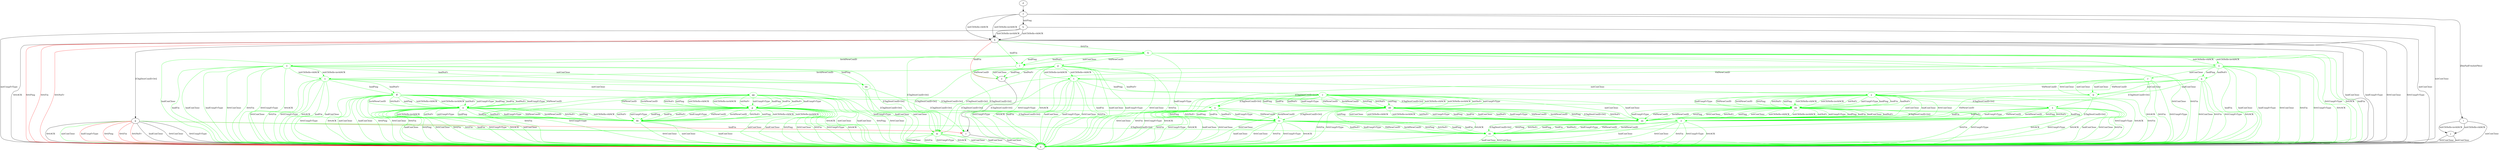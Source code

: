 digraph "" {
	b -> a	[key=0,
		label="hndConClose "];
	b -> a	[key=1,
		label="hndUnxpFrType "];
	b -> a	[key=2,
		label="0rttConClose "];
	b -> a	[key=3,
		label="0rttUnxpFrType "];
	b -> a	[key=4,
		label="0rttACK "];
	b -> a	[key=5,
		color=red,
		label="0rttPing "];
	b -> a	[key=6,
		color=red,
		label="0rttFin "];
	b -> a	[key=7,
		color=red,
		label="0rttNoFr "];
	b -> e	[key=0,
		color=red,
		label="hndFin "];
	b -> g	[key=0,
		label="[ChgDestConID-Ori] "];
	k	[color=green];
	b -> k	[key=0,
		color=green,
		label="0rttFin "];
	l	[color=green];
	b -> l	[key=0,
		color=green,
		label="hndFin "];
	c -> a	[key=0,
		label="hndConClose "];
	d -> f	[key=0];
	e -> c	[key=0,
		label="[ChgDestConID-Ori] "];
	f -> a	[key=0,
		label="initConClose "];
	f -> b	[key=0,
		label="initCltHello-vldACK "];
	f -> b	[key=1,
		label="initCltHello-invldACK "];
	f -> h	[key=0,
		label="initPing "];
	f -> i	[key=0,
		label="[RmPadFrmInitPkts] "];
	g -> a	[key=0,
		label="hndConClose "];
	g -> a	[key=1,
		label="0rttConClose "];
	g -> a	[key=2,
		label="0rttUnxpFrType "];
	g -> a	[key=3,
		label="0rttACK "];
	g -> a	[key=4,
		color=green,
		label="initConClose "];
	g -> a	[key=5,
		color=red,
		label="hndUnxpFrType "];
	g -> a	[key=6,
		color=red,
		label="0rttPing "];
	g -> a	[key=7,
		color=red,
		label="0rttFin "];
	g -> a	[key=8,
		color=red,
		label="0rttNoFr "];
	g -> c	[key=0,
		color=red,
		label="hndFin "];
	m	[color=green];
	g -> m	[key=0,
		color=green,
		label="hndFin "];
	g -> m	[key=1,
		color=green,
		label="0rttFin "];
	h -> a	[key=0,
		label="initConClose "];
	h -> a	[key=1,
		label="initUnxpFrType "];
	h -> b	[key=0,
		label="initCltHello-vldACK "];
	h -> b	[key=1,
		label="initCltHello-invldACK "];
	i -> a	[key=0,
		label="initConClose "];
	i -> j	[key=0,
		label="initCltHello-vldACK "];
	i -> j	[key=1,
		label="initCltHello-invldACK "];
	j -> a	[key=0,
		label="initConClose "];
	j -> a	[key=1,
		label="0rttConClose "];
	k -> a	[key=0,
		color=green,
		label="hndFin "];
	k -> a	[key=1,
		color=green,
		label="hndConClose "];
	k -> a	[key=2,
		color=green,
		label="hndUnxpFrType "];
	k -> a	[key=3,
		color=green,
		label="0rttConClose "];
	k -> a	[key=4,
		color=green,
		label="0rttFin "];
	k -> a	[key=5,
		color=green,
		label="0rttUnxpFrType "];
	k -> a	[key=6,
		color=green,
		label="0rttACK "];
	k -> l	[key=0,
		color=green,
		label="initConClose "];
	k -> l	[key=1,
		color=green,
		label="hndPing "];
	k -> l	[key=2,
		color=green,
		label="hndNoFr "];
	k -> m	[key=0,
		color=green,
		label="[ChgDestConID-Ori] "];
	n	[color=green];
	k -> n	[key=0,
		color=green,
		label="initCltHello-vldACK "];
	k -> n	[key=1,
		color=green,
		label="initCltHello-invldACK "];
	o	[color=green];
	k -> o	[key=0,
		color=green,
		label="InvldNewConID "];
	p	[color=green];
	k -> p	[key=0,
		color=green,
		label="VldNewConID "];
	l -> c	[key=0,
		color=green,
		label="[ChgDestConID-Ori] "];
	l -> e	[key=0,
		color=green,
		label="VldNewConID "];
	m -> a	[key=0,
		color=green,
		label="initConClose "];
	m -> a	[key=1,
		color=green,
		label="hndConClose "];
	m -> a	[key=2,
		color=green,
		label="0rttConClose "];
	m -> a	[key=3,
		color=green,
		label="0rttFin "];
	m -> a	[key=4,
		color=green,
		label="0rttUnxpFrType "];
	m -> a	[key=5,
		color=green,
		label="0rttACK "];
	n -> a	[key=0,
		color=green,
		label="hndFin "];
	n -> a	[key=1,
		color=green,
		label="hndConClose "];
	n -> a	[key=2,
		color=green,
		label="hndUnxpFrType "];
	n -> a	[key=3,
		color=green,
		label="0rttConClose "];
	n -> a	[key=4,
		color=green,
		label="0rttFin "];
	n -> a	[key=5,
		color=green,
		label="0rttUnxpFrType "];
	n -> a	[key=6,
		color=green,
		label="0rttACK "];
	n -> m	[key=0,
		color=green,
		label="[ChgDestConID-Ori] "];
	q	[color=green];
	n -> q	[key=0,
		color=green,
		label="hndPing "];
	n -> q	[key=1,
		color=green,
		label="hndNoFr "];
	r	[color=green];
	n -> r	[key=0,
		color=green,
		label="initConClose "];
	s	[color=green];
	n -> s	[key=0,
		color=green,
		label="InvldNewConID "];
	t	[color=green];
	n -> t	[key=0,
		color=green,
		label="VldNewConID "];
	o -> a	[key=0,
		color=green,
		label="hndFin "];
	o -> a	[key=1,
		color=green,
		label="hndConClose "];
	o -> a	[key=2,
		color=green,
		label="hndUnxpFrType "];
	o -> a	[key=3,
		color=green,
		label="0rttConClose "];
	o -> a	[key=4,
		color=green,
		label="0rttFin "];
	o -> a	[key=5,
		color=green,
		label="0rttUnxpFrType "];
	o -> a	[key=6,
		color=green,
		label="0rttACK "];
	o -> m	[key=0,
		color=green,
		label="[ChgDestConID-Ori] "];
	o -> s	[key=0,
		color=green,
		label="initCltHello-vldACK "];
	o -> s	[key=1,
		color=green,
		label="initCltHello-invldACK "];
	hh	[color=green];
	o -> hh	[key=0,
		color=green,
		label="initConClose "];
	o -> hh	[key=1,
		color=green,
		label="hndPing "];
	o -> hh	[key=2,
		color=green,
		label="hndNoFr "];
	p -> a	[key=0,
		color=green,
		label="hndFin "];
	p -> a	[key=1,
		color=green,
		label="hndConClose "];
	p -> a	[key=2,
		color=green,
		label="hndUnxpFrType "];
	p -> a	[key=3,
		color=green,
		label="0rttConClose "];
	p -> a	[key=4,
		color=green,
		label="0rttFin "];
	p -> a	[key=5,
		color=green,
		label="0rttUnxpFrType "];
	p -> a	[key=6,
		color=green,
		label="0rttACK "];
	p -> e	[key=0,
		color=green,
		label="initConClose "];
	p -> e	[key=1,
		color=green,
		label="hndPing "];
	p -> e	[key=2,
		color=green,
		label="hndNoFr "];
	p -> m	[key=0,
		color=green,
		label="[ChgDestConID-Ori] "];
	p -> t	[key=0,
		color=green,
		label="initCltHello-vldACK "];
	p -> t	[key=1,
		color=green,
		label="initCltHello-invldACK "];
	q -> a	[key=0,
		color=green,
		label="0rttConClose "];
	q -> a	[key=1,
		color=green,
		label="0rttFin "];
	q -> a	[key=2,
		color=green,
		label="0rttUnxpFrType "];
	q -> a	[key=3,
		color=green,
		label="0rttACK "];
	u	[color=green];
	q -> u	[key=0,
		color=green,
		label="[ChgDestConID-Ori] "];
	v	[color=green];
	q -> v	[key=0,
		color=green,
		label="VldNewConID "];
	w	[color=green];
	q -> w	[key=0,
		color=green,
		label="initConClose "];
	q -> w	[key=1,
		color=green,
		label="hndConClose "];
	r -> a	[key=0,
		color=green,
		label="0rttFin "];
	r -> a	[key=1,
		color=green,
		label="0rttUnxpFrType "];
	r -> a	[key=2,
		color=green,
		label="0rttACK "];
	r -> w	[key=0,
		color=green,
		label="initConClose "];
	r -> w	[key=1,
		color=green,
		label="hndConClose "];
	r -> w	[key=2,
		color=green,
		label="0rttConClose "];
	x	[color=green];
	r -> x	[key=0,
		color=green,
		label="[ChgDestConID-Ori] "];
	y	[color=green];
	r -> y	[key=0,
		color=green,
		label="VldNewConID "];
	s -> a	[key=0,
		color=green,
		label="hndFin "];
	s -> a	[key=1,
		color=green,
		label="hndConClose "];
	s -> a	[key=2,
		color=green,
		label="hndUnxpFrType "];
	s -> a	[key=3,
		color=green,
		label="0rttConClose "];
	s -> a	[key=4,
		color=green,
		label="0rttFin "];
	s -> a	[key=5,
		color=green,
		label="0rttUnxpFrType "];
	s -> a	[key=6,
		color=green,
		label="0rttACK "];
	s -> m	[key=0,
		color=green,
		label="[ChgDestConID-Ori] "];
	ff	[color=green];
	s -> ff	[key=0,
		color=green,
		label="hndPing "];
	s -> ff	[key=1,
		color=green,
		label="hndNoFr "];
	gg	[color=green];
	s -> gg	[key=0,
		color=green,
		label="initConClose "];
	t -> a	[key=0,
		color=green,
		label="hndFin "];
	t -> a	[key=1,
		color=green,
		label="hndConClose "];
	t -> a	[key=2,
		color=green,
		label="hndUnxpFrType "];
	t -> a	[key=3,
		color=green,
		label="0rttConClose "];
	t -> a	[key=4,
		color=green,
		label="0rttFin "];
	t -> a	[key=5,
		color=green,
		label="0rttUnxpFrType "];
	t -> a	[key=6,
		color=green,
		label="0rttACK "];
	t -> m	[key=0,
		color=green,
		label="[ChgDestConID-Ori] "];
	t -> v	[key=0,
		color=green,
		label="hndPing "];
	t -> v	[key=1,
		color=green,
		label="hndNoFr "];
	t -> y	[key=0,
		color=green,
		label="initConClose "];
	u -> a	[key=0,
		color=green,
		label="hndConClose "];
	u -> a	[key=1,
		color=green,
		label="0rttConClose "];
	u -> a	[key=2,
		color=green,
		label="0rttFin "];
	u -> a	[key=3,
		color=green,
		label="0rttUnxpFrType "];
	u -> a	[key=4,
		color=green,
		label="0rttACK "];
	cc	[color=green];
	u -> cc	[key=0,
		color=green,
		label="hndPing "];
	u -> cc	[key=1,
		color=green,
		label="hndFin "];
	u -> cc	[key=2,
		color=green,
		label="hndNoFr "];
	u -> cc	[key=3,
		color=green,
		label="hndUnxpFrType "];
	u -> cc	[key=4,
		color=green,
		label="VldNewConID "];
	u -> cc	[key=5,
		color=green,
		label="InvldNewConID "];
	u -> cc	[key=6,
		color=green,
		label="0rttPing "];
	u -> cc	[key=7,
		color=green,
		label="0rttNoFr "];
	v -> a	[key=0,
		color=green,
		label="0rttConClose "];
	v -> a	[key=1,
		color=green,
		label="0rttFin "];
	v -> a	[key=2,
		color=green,
		label="0rttUnxpFrType "];
	v -> a	[key=3,
		color=green,
		label="0rttACK "];
	v -> u	[key=0,
		color=green,
		label="[ChgDestConID-Ori] "];
	aa	[color=green];
	v -> aa	[key=0,
		color=green,
		label="initConClose "];
	v -> aa	[key=1,
		color=green,
		label="hndConClose "];
	dd	[color=green];
	v -> dd	[key=0,
		color=green,
		label="initPing "];
	v -> dd	[key=1,
		color=green,
		label="initCltHello-vldACK "];
	v -> dd	[key=2,
		color=green,
		label="initCltHello-invldACK "];
	v -> dd	[key=3,
		color=green,
		label="initNoFr "];
	v -> dd	[key=4,
		color=green,
		label="initUnxpFrType "];
	v -> dd	[key=5,
		color=green,
		label="hndPing "];
	v -> dd	[key=6,
		color=green,
		label="hndFin "];
	v -> dd	[key=7,
		color=green,
		label="hndNoFr "];
	v -> dd	[key=8,
		color=green,
		label="hndUnxpFrType "];
	v -> dd	[key=9,
		color=green,
		label="VldNewConID "];
	v -> dd	[key=10,
		color=green,
		label="InvldNewConID "];
	v -> dd	[key=11,
		color=green,
		label="0rttPing "];
	v -> dd	[key=12,
		color=green,
		label="0rttNoFr "];
	w -> aa	[key=0,
		color=green,
		label="VldNewConID "];
	ee	[color=green];
	w -> ee	[key=0,
		color=green,
		label="[ChgDestConID-Ori] "];
	x -> a	[key=0,
		color=green,
		label="hndConClose "];
	x -> a	[key=1,
		color=green,
		label="0rttConClose "];
	x -> a	[key=2,
		color=green,
		label="0rttFin "];
	x -> a	[key=3,
		color=green,
		label="0rttUnxpFrType "];
	x -> a	[key=4,
		color=green,
		label="0rttACK "];
	z	[color=green];
	x -> z	[key=0,
		color=green,
		label="hndPing "];
	x -> z	[key=1,
		color=green,
		label="hndFin "];
	x -> z	[key=2,
		color=green,
		label="hndNoFr "];
	x -> z	[key=3,
		color=green,
		label="hndUnxpFrType "];
	x -> z	[key=4,
		color=green,
		label="VldNewConID "];
	x -> z	[key=5,
		color=green,
		label="InvldNewConID "];
	x -> z	[key=6,
		color=green,
		label="0rttPing "];
	x -> z	[key=7,
		color=green,
		label="0rttNoFr "];
	y -> a	[key=0,
		color=green,
		label="0rttFin "];
	y -> a	[key=1,
		color=green,
		label="0rttUnxpFrType "];
	y -> a	[key=2,
		color=green,
		label="0rttACK "];
	y -> x	[key=0,
		color=green,
		label="[ChgDestConID-Ori] "];
	y -> aa	[key=0,
		color=green,
		label="initConClose "];
	y -> aa	[key=1,
		color=green,
		label="hndConClose "];
	y -> aa	[key=2,
		color=green,
		label="0rttConClose "];
	bb	[color=green];
	y -> bb	[key=0,
		color=green,
		label="initPing "];
	y -> bb	[key=1,
		color=green,
		label="initCltHello-vldACK "];
	y -> bb	[key=2,
		color=green,
		label="initCltHello-invldACK "];
	y -> bb	[key=3,
		color=green,
		label="initNoFr "];
	y -> bb	[key=4,
		color=green,
		label="initUnxpFrType "];
	y -> bb	[key=5,
		color=green,
		label="hndPing "];
	y -> bb	[key=6,
		color=green,
		label="hndFin "];
	y -> bb	[key=7,
		color=green,
		label="hndNoFr "];
	y -> bb	[key=8,
		color=green,
		label="hndUnxpFrType "];
	y -> bb	[key=9,
		color=green,
		label="VldNewConID "];
	y -> bb	[key=10,
		color=green,
		label="InvldNewConID "];
	y -> bb	[key=11,
		color=green,
		label="0rttPing "];
	y -> bb	[key=12,
		color=green,
		label="0rttNoFr "];
	z -> a	[key=0,
		color=green,
		label="hndConClose "];
	z -> a	[key=1,
		color=green,
		label="0rttConClose "];
	z -> a	[key=2,
		color=green,
		label="0rttFin "];
	z -> a	[key=3,
		color=green,
		label="0rttUnxpFrType "];
	z -> a	[key=4,
		color=green,
		label="0rttACK "];
	z -> ee	[key=0,
		color=green,
		label="hndPing "];
	z -> ee	[key=1,
		color=green,
		label="hndFin "];
	z -> ee	[key=2,
		color=green,
		label="hndNoFr "];
	z -> ee	[key=3,
		color=green,
		label="hndUnxpFrType "];
	z -> ee	[key=4,
		color=green,
		label="VldNewConID "];
	z -> ee	[key=5,
		color=green,
		label="InvldNewConID "];
	z -> ee	[key=6,
		color=green,
		label="0rttPing "];
	z -> ee	[key=7,
		color=green,
		label="0rttNoFr "];
	aa -> ee	[key=0,
		color=green,
		label="[ChgDestConID-Ori] "];
	bb -> a	[key=0,
		color=green,
		label="0rttFin "];
	bb -> a	[key=1,
		color=green,
		label="0rttUnxpFrType "];
	bb -> a	[key=2,
		color=green,
		label="0rttACK "];
	bb -> z	[key=0,
		color=green,
		label="[ChgDestConID-Ori] "];
	bb -> aa	[key=0,
		color=green,
		label="initPing "];
	bb -> aa	[key=1,
		color=green,
		label="initConClose "];
	bb -> aa	[key=2,
		color=green,
		label="initCltHello-vldACK "];
	bb -> aa	[key=3,
		color=green,
		label="initCltHello-invldACK "];
	bb -> aa	[key=4,
		color=green,
		label="initNoFr "];
	bb -> aa	[key=5,
		color=green,
		label="initUnxpFrType "];
	bb -> aa	[key=6,
		color=green,
		label="hndPing "];
	bb -> aa	[key=7,
		color=green,
		label="hndFin "];
	bb -> aa	[key=8,
		color=green,
		label="hndConClose "];
	bb -> aa	[key=9,
		color=green,
		label="hndNoFr "];
	bb -> aa	[key=10,
		color=green,
		label="hndUnxpFrType "];
	bb -> aa	[key=11,
		color=green,
		label="VldNewConID "];
	bb -> aa	[key=12,
		color=green,
		label="InvldNewConID "];
	bb -> aa	[key=13,
		color=green,
		label="0rttPing "];
	bb -> aa	[key=14,
		color=green,
		label="0rttConClose "];
	bb -> aa	[key=15,
		color=green,
		label="0rttNoFr "];
	cc -> a	[key=0,
		color=green,
		label="hndConClose "];
	cc -> a	[key=1,
		color=green,
		label="0rttConClose "];
	cc -> a	[key=2,
		color=green,
		label="0rttFin "];
	cc -> a	[key=3,
		color=green,
		label="0rttUnxpFrType "];
	cc -> a	[key=4,
		color=green,
		label="0rttACK "];
	cc -> ee	[key=0,
		color=green,
		label="hndPing "];
	cc -> ee	[key=1,
		color=green,
		label="hndFin "];
	cc -> ee	[key=2,
		color=green,
		label="hndNoFr "];
	cc -> ee	[key=3,
		color=green,
		label="hndUnxpFrType "];
	cc -> ee	[key=4,
		color=green,
		label="VldNewConID "];
	cc -> ee	[key=5,
		color=green,
		label="InvldNewConID "];
	cc -> ee	[key=6,
		color=green,
		label="0rttPing "];
	cc -> ee	[key=7,
		color=green,
		label="0rttNoFr "];
	dd -> a	[key=0,
		color=green,
		label="0rttConClose "];
	dd -> a	[key=1,
		color=green,
		label="0rttFin "];
	dd -> a	[key=2,
		color=green,
		label="0rttUnxpFrType "];
	dd -> a	[key=3,
		color=green,
		label="0rttACK "];
	dd -> aa	[key=0,
		color=green,
		label="initPing "];
	dd -> aa	[key=1,
		color=green,
		label="initConClose "];
	dd -> aa	[key=2,
		color=green,
		label="initCltHello-vldACK "];
	dd -> aa	[key=3,
		color=green,
		label="initCltHello-invldACK "];
	dd -> aa	[key=4,
		color=green,
		label="initNoFr "];
	dd -> aa	[key=5,
		color=green,
		label="initUnxpFrType "];
	dd -> aa	[key=6,
		color=green,
		label="hndPing "];
	dd -> aa	[key=7,
		color=green,
		label="hndFin "];
	dd -> aa	[key=8,
		color=green,
		label="hndConClose "];
	dd -> aa	[key=9,
		color=green,
		label="hndNoFr "];
	dd -> aa	[key=10,
		color=green,
		label="hndUnxpFrType "];
	dd -> aa	[key=11,
		color=green,
		label="VldNewConID "];
	dd -> aa	[key=12,
		color=green,
		label="InvldNewConID "];
	dd -> aa	[key=13,
		color=green,
		label="0rttPing "];
	dd -> aa	[key=14,
		color=green,
		label="0rttNoFr "];
	dd -> cc	[key=0,
		color=green,
		label="[ChgDestConID-Ori] "];
	ee -> a	[key=0,
		color=green,
		label="hndConClose "];
	ee -> a	[key=1,
		color=green,
		label="0rttConClose "];
	ff -> a	[key=0,
		color=green,
		label="initConClose "];
	ff -> a	[key=1,
		color=green,
		label="hndConClose "];
	ff -> a	[key=2,
		color=green,
		label="0rttPing "];
	ff -> a	[key=3,
		color=green,
		label="0rttConClose "];
	ff -> a	[key=4,
		color=green,
		label="0rttFin "];
	ff -> a	[key=5,
		color=green,
		label="0rttUnxpFrType "];
	ff -> a	[key=6,
		color=green,
		label="0rttACK "];
	ff -> u	[key=0,
		color=green,
		label="[ChgDestConID-Ori] "];
	ii	[color=green];
	ff -> ii	[key=0,
		color=green,
		label="initPing "];
	ff -> ii	[key=1,
		color=green,
		label="initCltHello-vldACK "];
	ff -> ii	[key=2,
		color=green,
		label="initCltHello-invldACK "];
	ff -> ii	[key=3,
		color=green,
		label="initNoFr "];
	ff -> ii	[key=4,
		color=green,
		label="initUnxpFrType "];
	ff -> ii	[key=5,
		color=green,
		label="hndPing "];
	ff -> ii	[key=6,
		color=green,
		label="hndFin "];
	ff -> ii	[key=7,
		color=green,
		label="hndNoFr "];
	ff -> ii	[key=8,
		color=green,
		label="hndUnxpFrType "];
	ff -> ii	[key=9,
		color=green,
		label="VldNewConID "];
	ff -> ii	[key=10,
		color=green,
		label="InvldNewConID "];
	ff -> ii	[key=11,
		color=green,
		label="0rttNoFr "];
	gg -> a	[key=0,
		color=green,
		label="initConClose "];
	gg -> a	[key=1,
		color=green,
		label="hndConClose "];
	gg -> a	[key=2,
		color=green,
		label="0rttPing "];
	gg -> a	[key=3,
		color=green,
		label="0rttConClose "];
	gg -> a	[key=4,
		color=green,
		label="0rttFin "];
	gg -> a	[key=5,
		color=green,
		label="0rttUnxpFrType "];
	gg -> a	[key=6,
		color=green,
		label="0rttACK "];
	gg -> x	[key=0,
		color=green,
		label="[ChgDestConID-Ori] "];
	jj	[color=green];
	gg -> jj	[key=0,
		color=green,
		label="initPing "];
	gg -> jj	[key=1,
		color=green,
		label="initCltHello-vldACK "];
	gg -> jj	[key=2,
		color=green,
		label="initCltHello-invldACK "];
	gg -> jj	[key=3,
		color=green,
		label="initNoFr "];
	gg -> jj	[key=4,
		color=green,
		label="initUnxpFrType "];
	gg -> jj	[key=5,
		color=green,
		label="hndPing "];
	gg -> jj	[key=6,
		color=green,
		label="hndFin "];
	gg -> jj	[key=7,
		color=green,
		label="hndNoFr "];
	gg -> jj	[key=8,
		color=green,
		label="hndUnxpFrType "];
	gg -> jj	[key=9,
		color=green,
		label="VldNewConID "];
	gg -> jj	[key=10,
		color=green,
		label="InvldNewConID "];
	gg -> jj	[key=11,
		color=green,
		label="0rttNoFr "];
	hh -> a	[key=0,
		color=green,
		label="initConClose "];
	hh -> a	[key=1,
		color=green,
		label="hndConClose "];
	hh -> c	[key=0,
		color=green,
		label="[ChgDestConID-Ori] "];
	ii -> a	[key=0,
		color=green,
		label="initConClose "];
	ii -> a	[key=1,
		color=green,
		label="hndConClose "];
	ii -> a	[key=2,
		color=green,
		label="0rttPing "];
	ii -> a	[key=3,
		color=green,
		label="0rttConClose "];
	ii -> a	[key=4,
		color=green,
		label="0rttFin "];
	ii -> a	[key=5,
		color=green,
		label="0rttUnxpFrType "];
	ii -> a	[key=6,
		color=green,
		label="0rttACK "];
	ii -> cc	[key=0,
		color=green,
		label="[ChgDestConID-Ori] "];
	kk	[color=green];
	ii -> kk	[key=0,
		color=green,
		label="initPing "];
	ii -> kk	[key=1,
		color=green,
		label="initCltHello-vldACK "];
	ii -> kk	[key=2,
		color=green,
		label="initCltHello-invldACK "];
	ii -> kk	[key=3,
		color=green,
		label="initNoFr "];
	ii -> kk	[key=4,
		color=green,
		label="initUnxpFrType "];
	ii -> kk	[key=5,
		color=green,
		label="hndPing "];
	ii -> kk	[key=6,
		color=green,
		label="hndFin "];
	ii -> kk	[key=7,
		color=green,
		label="hndNoFr "];
	ii -> kk	[key=8,
		color=green,
		label="hndUnxpFrType "];
	ii -> kk	[key=9,
		color=green,
		label="VldNewConID "];
	ii -> kk	[key=10,
		color=green,
		label="InvldNewConID "];
	ii -> kk	[key=11,
		color=green,
		label="0rttNoFr "];
	jj -> a	[key=0,
		color=green,
		label="initConClose "];
	jj -> a	[key=1,
		color=green,
		label="hndConClose "];
	jj -> a	[key=2,
		color=green,
		label="0rttPing "];
	jj -> a	[key=3,
		color=green,
		label="0rttConClose "];
	jj -> a	[key=4,
		color=green,
		label="0rttFin "];
	jj -> a	[key=5,
		color=green,
		label="0rttUnxpFrType "];
	jj -> a	[key=6,
		color=green,
		label="0rttACK "];
	jj -> z	[key=0,
		color=green,
		label="[ChgDestConID-Ori] "];
	jj -> kk	[key=0,
		color=green,
		label="initPing "];
	jj -> kk	[key=1,
		color=green,
		label="initCltHello-vldACK "];
	jj -> kk	[key=2,
		color=green,
		label="initCltHello-invldACK "];
	jj -> kk	[key=3,
		color=green,
		label="initNoFr "];
	jj -> kk	[key=4,
		color=green,
		label="initUnxpFrType "];
	jj -> kk	[key=5,
		color=green,
		label="hndPing "];
	jj -> kk	[key=6,
		color=green,
		label="hndFin "];
	jj -> kk	[key=7,
		color=green,
		label="hndNoFr "];
	jj -> kk	[key=8,
		color=green,
		label="hndUnxpFrType "];
	jj -> kk	[key=9,
		color=green,
		label="VldNewConID "];
	jj -> kk	[key=10,
		color=green,
		label="InvldNewConID "];
	jj -> kk	[key=11,
		color=green,
		label="0rttNoFr "];
	kk -> a	[key=0,
		color=green,
		label="initConClose "];
	kk -> a	[key=1,
		color=green,
		label="hndConClose "];
	kk -> a	[key=2,
		color=green,
		label="0rttConClose "];
	kk -> ee	[key=0,
		color=green,
		label="[ChgDestConID-Ori] "];
}
